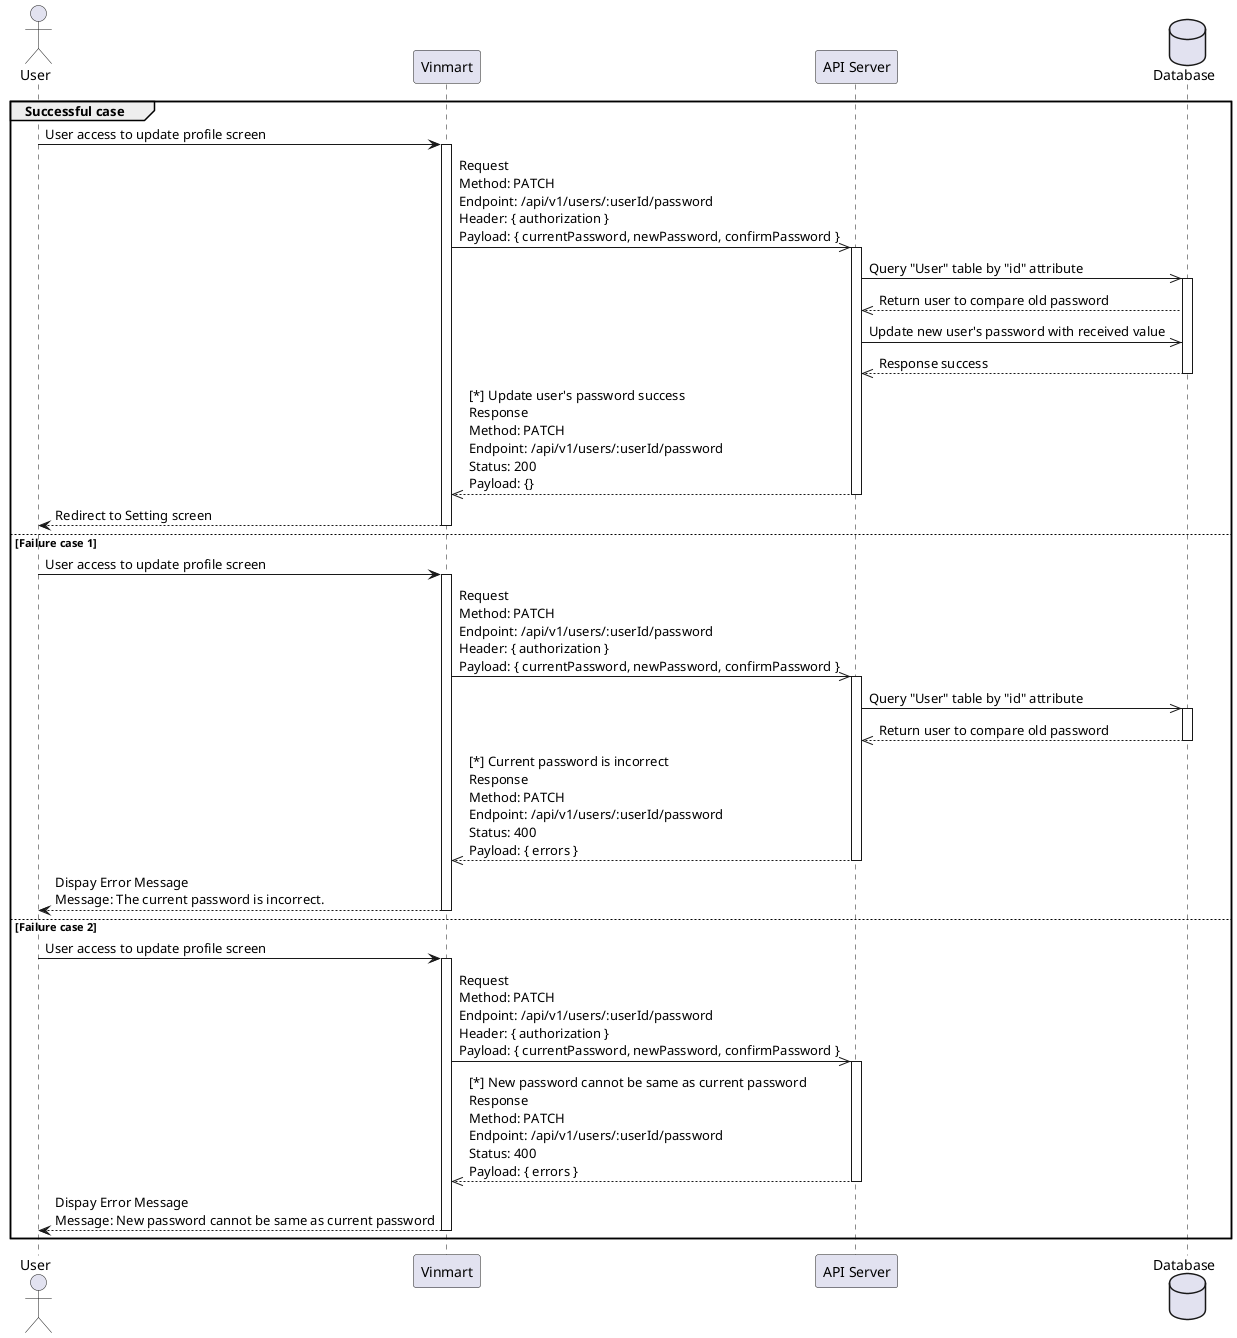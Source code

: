 @startuml

actor User as user
participant "Vinmart" as vinmart
participant "API Server" as apiServer
database Database as database

group Successful case

user -> vinmart : User access to update profile screen

activate vinmart

vinmart ->> apiServer : Request\nMethod: PATCH \nEndpoint: /api/v1/users/:userId/password\nHeader: { authorization }\nPayload: { currentPassword, newPassword, confirmPassword }

activate apiServer

apiServer ->> database : Query "User" table by "id" attribute

activate database

database -->> apiServer : Return user to compare old password

apiServer ->> database : Update new user's password with received value

database -->> apiServer : Response success

deactivate database

apiServer -->> vinmart : [*] Update user's password success\nResponse\nMethod: PATCH \nEndpoint: /api/v1/users/:userId/password\nStatus: 200\nPayload: {}

deactivate apiServer

vinmart --> user : Redirect to Setting screen

deactivate vinmart

else Failure case 1

user -> vinmart : User access to update profile screen

activate vinmart

vinmart ->> apiServer : Request\nMethod: PATCH \nEndpoint: /api/v1/users/:userId/password\nHeader: { authorization }\nPayload: { currentPassword, newPassword, confirmPassword }

activate apiServer

apiServer ->> database : Query "User" table by "id" attribute

activate database

database -->> apiServer : Return user to compare old password

deactivate database

apiServer -->> vinmart : [*] Current password is incorrect\nResponse\nMethod: PATCH \nEndpoint: /api/v1/users/:userId/password\nStatus: 400\nPayload: { errors }

deactivate apiServer

vinmart --> user : Dispay Error Message\nMessage: The current password is incorrect.

deactivate vinmart

else Failure case 2

user -> vinmart : User access to update profile screen

activate vinmart

vinmart ->> apiServer : Request\nMethod: PATCH \nEndpoint: /api/v1/users/:userId/password\nHeader: { authorization }\nPayload: { currentPassword, newPassword, confirmPassword }

activate apiServer

apiServer -->> vinmart : [*] New password cannot be same as current password\nResponse\nMethod: PATCH \nEndpoint: /api/v1/users/:userId/password\nStatus: 400\nPayload: { errors }

deactivate apiServer

vinmart --> user : Dispay Error Message\nMessage: New password cannot be same as current password

deactivate vinmart

end

@enduml
